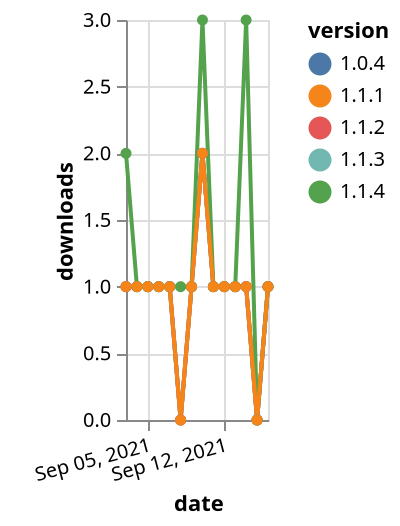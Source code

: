{"$schema": "https://vega.github.io/schema/vega-lite/v5.json", "description": "A simple bar chart with embedded data.", "data": {"values": [{"date": "2021-09-03", "total": 231, "delta": 1, "version": "1.0.4"}, {"date": "2021-09-04", "total": 232, "delta": 1, "version": "1.0.4"}, {"date": "2021-09-05", "total": 233, "delta": 1, "version": "1.0.4"}, {"date": "2021-09-06", "total": 234, "delta": 1, "version": "1.0.4"}, {"date": "2021-09-07", "total": 235, "delta": 1, "version": "1.0.4"}, {"date": "2021-09-08", "total": 235, "delta": 0, "version": "1.0.4"}, {"date": "2021-09-09", "total": 236, "delta": 1, "version": "1.0.4"}, {"date": "2021-09-10", "total": 238, "delta": 2, "version": "1.0.4"}, {"date": "2021-09-11", "total": 239, "delta": 1, "version": "1.0.4"}, {"date": "2021-09-12", "total": 240, "delta": 1, "version": "1.0.4"}, {"date": "2021-09-13", "total": 241, "delta": 1, "version": "1.0.4"}, {"date": "2021-09-14", "total": 242, "delta": 1, "version": "1.0.4"}, {"date": "2021-09-15", "total": 242, "delta": 0, "version": "1.0.4"}, {"date": "2021-09-16", "total": 243, "delta": 1, "version": "1.0.4"}, {"date": "2021-09-03", "total": 202, "delta": 1, "version": "1.1.3"}, {"date": "2021-09-04", "total": 203, "delta": 1, "version": "1.1.3"}, {"date": "2021-09-05", "total": 204, "delta": 1, "version": "1.1.3"}, {"date": "2021-09-06", "total": 205, "delta": 1, "version": "1.1.3"}, {"date": "2021-09-07", "total": 206, "delta": 1, "version": "1.1.3"}, {"date": "2021-09-08", "total": 206, "delta": 0, "version": "1.1.3"}, {"date": "2021-09-09", "total": 207, "delta": 1, "version": "1.1.3"}, {"date": "2021-09-10", "total": 209, "delta": 2, "version": "1.1.3"}, {"date": "2021-09-11", "total": 210, "delta": 1, "version": "1.1.3"}, {"date": "2021-09-12", "total": 211, "delta": 1, "version": "1.1.3"}, {"date": "2021-09-13", "total": 212, "delta": 1, "version": "1.1.3"}, {"date": "2021-09-14", "total": 213, "delta": 1, "version": "1.1.3"}, {"date": "2021-09-15", "total": 213, "delta": 0, "version": "1.1.3"}, {"date": "2021-09-16", "total": 214, "delta": 1, "version": "1.1.3"}, {"date": "2021-09-03", "total": 195, "delta": 1, "version": "1.1.2"}, {"date": "2021-09-04", "total": 196, "delta": 1, "version": "1.1.2"}, {"date": "2021-09-05", "total": 197, "delta": 1, "version": "1.1.2"}, {"date": "2021-09-06", "total": 198, "delta": 1, "version": "1.1.2"}, {"date": "2021-09-07", "total": 199, "delta": 1, "version": "1.1.2"}, {"date": "2021-09-08", "total": 199, "delta": 0, "version": "1.1.2"}, {"date": "2021-09-09", "total": 200, "delta": 1, "version": "1.1.2"}, {"date": "2021-09-10", "total": 202, "delta": 2, "version": "1.1.2"}, {"date": "2021-09-11", "total": 203, "delta": 1, "version": "1.1.2"}, {"date": "2021-09-12", "total": 204, "delta": 1, "version": "1.1.2"}, {"date": "2021-09-13", "total": 205, "delta": 1, "version": "1.1.2"}, {"date": "2021-09-14", "total": 206, "delta": 1, "version": "1.1.2"}, {"date": "2021-09-15", "total": 206, "delta": 0, "version": "1.1.2"}, {"date": "2021-09-16", "total": 207, "delta": 1, "version": "1.1.2"}, {"date": "2021-09-03", "total": 330, "delta": 2, "version": "1.1.4"}, {"date": "2021-09-04", "total": 331, "delta": 1, "version": "1.1.4"}, {"date": "2021-09-05", "total": 332, "delta": 1, "version": "1.1.4"}, {"date": "2021-09-06", "total": 333, "delta": 1, "version": "1.1.4"}, {"date": "2021-09-07", "total": 334, "delta": 1, "version": "1.1.4"}, {"date": "2021-09-08", "total": 335, "delta": 1, "version": "1.1.4"}, {"date": "2021-09-09", "total": 336, "delta": 1, "version": "1.1.4"}, {"date": "2021-09-10", "total": 339, "delta": 3, "version": "1.1.4"}, {"date": "2021-09-11", "total": 340, "delta": 1, "version": "1.1.4"}, {"date": "2021-09-12", "total": 341, "delta": 1, "version": "1.1.4"}, {"date": "2021-09-13", "total": 342, "delta": 1, "version": "1.1.4"}, {"date": "2021-09-14", "total": 345, "delta": 3, "version": "1.1.4"}, {"date": "2021-09-15", "total": 345, "delta": 0, "version": "1.1.4"}, {"date": "2021-09-16", "total": 346, "delta": 1, "version": "1.1.4"}, {"date": "2021-09-03", "total": 201, "delta": 1, "version": "1.1.1"}, {"date": "2021-09-04", "total": 202, "delta": 1, "version": "1.1.1"}, {"date": "2021-09-05", "total": 203, "delta": 1, "version": "1.1.1"}, {"date": "2021-09-06", "total": 204, "delta": 1, "version": "1.1.1"}, {"date": "2021-09-07", "total": 205, "delta": 1, "version": "1.1.1"}, {"date": "2021-09-08", "total": 205, "delta": 0, "version": "1.1.1"}, {"date": "2021-09-09", "total": 206, "delta": 1, "version": "1.1.1"}, {"date": "2021-09-10", "total": 208, "delta": 2, "version": "1.1.1"}, {"date": "2021-09-11", "total": 209, "delta": 1, "version": "1.1.1"}, {"date": "2021-09-12", "total": 210, "delta": 1, "version": "1.1.1"}, {"date": "2021-09-13", "total": 211, "delta": 1, "version": "1.1.1"}, {"date": "2021-09-14", "total": 212, "delta": 1, "version": "1.1.1"}, {"date": "2021-09-15", "total": 212, "delta": 0, "version": "1.1.1"}, {"date": "2021-09-16", "total": 213, "delta": 1, "version": "1.1.1"}]}, "width": "container", "mark": {"type": "line", "point": {"filled": true}}, "encoding": {"x": {"field": "date", "type": "temporal", "timeUnit": "yearmonthdate", "title": "date", "axis": {"labelAngle": -15}}, "y": {"field": "delta", "type": "quantitative", "title": "downloads"}, "color": {"field": "version", "type": "nominal"}, "tooltip": {"field": "delta"}}}